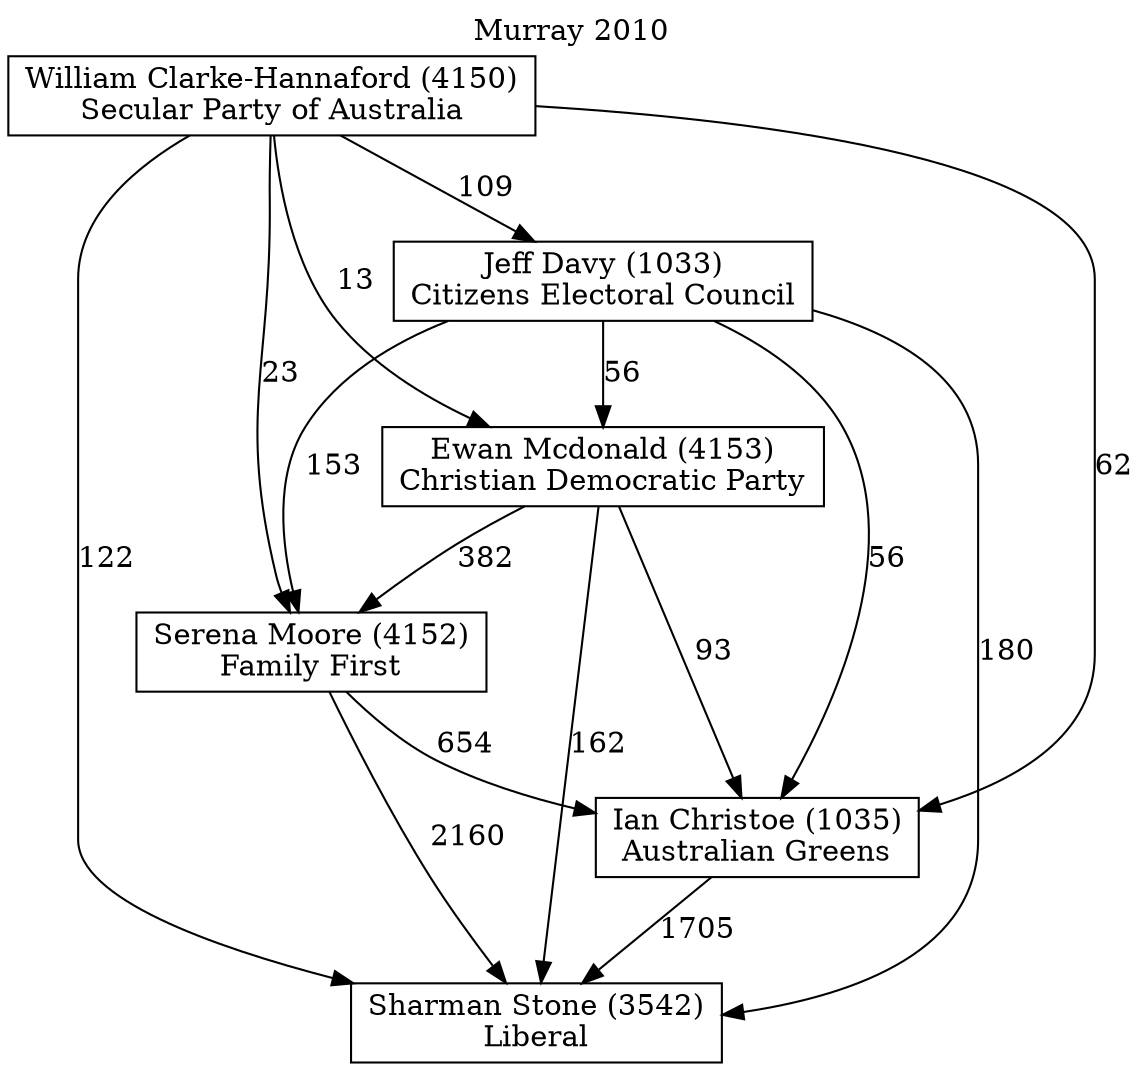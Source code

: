 // House preference flow
digraph "Sharman Stone (3542)_Murray_2010" {
	graph [label="Murray 2010" labelloc=t mclimit=10]
	node [shape=box]
	"Sharman Stone (3542)" [label="Sharman Stone (3542)
Liberal"]
	"Ian Christoe (1035)" [label="Ian Christoe (1035)
Australian Greens"]
	"Serena Moore (4152)" [label="Serena Moore (4152)
Family First"]
	"Ewan Mcdonald (4153)" [label="Ewan Mcdonald (4153)
Christian Democratic Party"]
	"Jeff Davy (1033)" [label="Jeff Davy (1033)
Citizens Electoral Council"]
	"William Clarke-Hannaford (4150)" [label="William Clarke-Hannaford (4150)
Secular Party of Australia"]
	"Ian Christoe (1035)" -> "Sharman Stone (3542)" [label=1705]
	"Serena Moore (4152)" -> "Ian Christoe (1035)" [label=654]
	"Ewan Mcdonald (4153)" -> "Serena Moore (4152)" [label=382]
	"Jeff Davy (1033)" -> "Ewan Mcdonald (4153)" [label=56]
	"William Clarke-Hannaford (4150)" -> "Jeff Davy (1033)" [label=109]
	"Serena Moore (4152)" -> "Sharman Stone (3542)" [label=2160]
	"Ewan Mcdonald (4153)" -> "Sharman Stone (3542)" [label=162]
	"Jeff Davy (1033)" -> "Sharman Stone (3542)" [label=180]
	"William Clarke-Hannaford (4150)" -> "Sharman Stone (3542)" [label=122]
	"William Clarke-Hannaford (4150)" -> "Ewan Mcdonald (4153)" [label=13]
	"Jeff Davy (1033)" -> "Serena Moore (4152)" [label=153]
	"William Clarke-Hannaford (4150)" -> "Serena Moore (4152)" [label=23]
	"Ewan Mcdonald (4153)" -> "Ian Christoe (1035)" [label=93]
	"Jeff Davy (1033)" -> "Ian Christoe (1035)" [label=56]
	"William Clarke-Hannaford (4150)" -> "Ian Christoe (1035)" [label=62]
}
